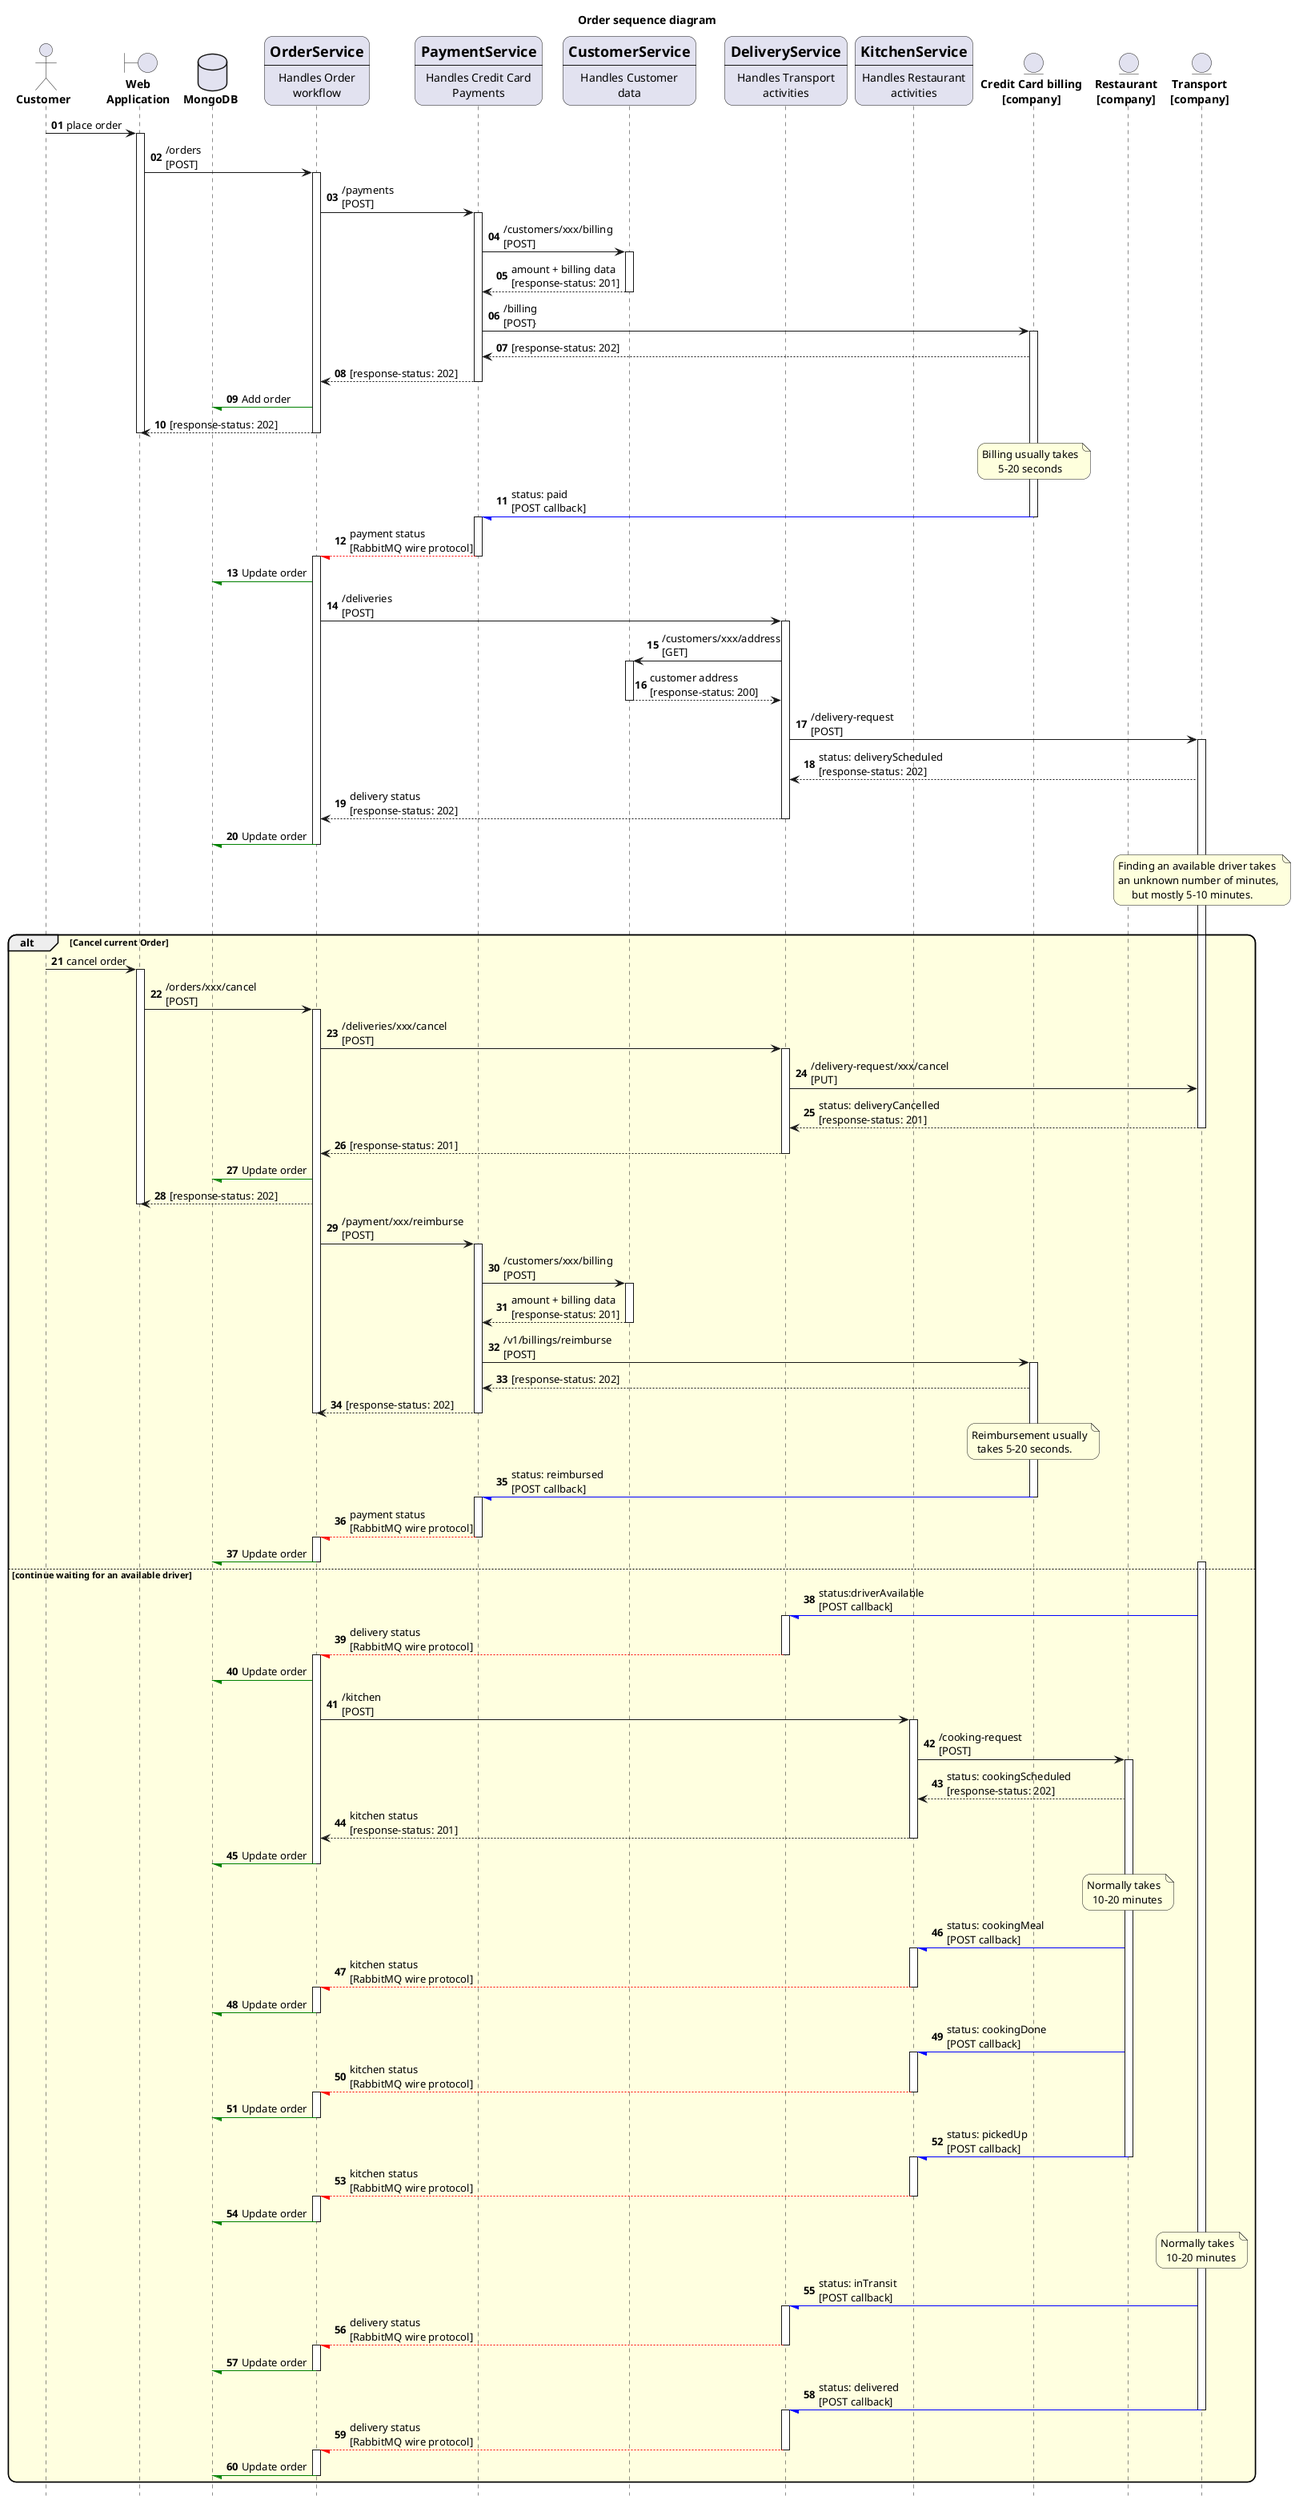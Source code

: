 @startuml

' documentation: https://plantuml.com/sequence-diagram

title Order sequence diagram

hide footbox
autonumber "<B>00"
skinparam roundcorner 20

actor "<B>Customer" as CUST

boundary "<B>Web\n<B>Application</B>" as WEB

database "<B>MongoDB</B>" as DB

participant OS [
    =OrderService
    ----
    Handles Order
    workflow
]

participant PS [
    =PaymentService
    ----
    Handles Credit Card
    Payments
]

participant CS [
    =CustomerService
    ----
    Handles Customer
    data
]

participant DS [
    =DeliveryService
    ----
    Handles Transport
    activities
]

participant KS [
    =KitchenService
    ----
    Handles Restaurant
    activities
]

entity "<B>Credit Card billing\n<B>[company]</B>" as CARD
entity "<B>Restaurant\n<B>[company]</B>" as CHEF
entity "<B>Transport\n<B>[company]</B>" as DELIVERY

CUST -> WEB: place order
activate WEB
WEB -> OS: /orders\n[POST]
activate OS
OS -> PS: /payments\n[POST]
activate PS
PS -> CS: /customers/xxx/billing\n[POST]
activate CS
CS --> PS: amount + billing data\n[response-status: 201]
deactivate CS
PS -> CARD: /billing\n[POST}
activate CARD
CARD --> PS: [response-status: 202]
PS --> OS: [response-status: 202]
deactivate PS
OS -[#green]/ DB: Add order
OS --> WEB: [response-status: 202]
deactivate OS
deactivate WEB

note over CARD
Billing usually takes
      5-20 seconds
end note

CARD -[#blue]/ PS: status: paid\n[POST callback]
deactivate CARD
activate PS
PS --[#red]/ OS: payment status\n[RabbitMQ wire protocol]
deactivate PS
activate OS
OS -[#green]/ DB: Update order
OS -> DS: /deliveries\n[POST]
activate DS
DS -> CS: /customers/xxx/address\n[GET]
activate CS
CS --> DS: customer address\n[response-status: 200]
deactivate CS
DS -> DELIVERY: /delivery-request\n[POST]
activate DELIVERY
DELIVERY --> DS: status: deliveryScheduled\n[response-status: 202]
DS --> OS: delivery status\n[response-status: 202]
deactivate DS
OS -[#green]/ DB: Update order
deactivate OS

note over DELIVERY
Finding an available driver takes
an unknown number of minutes,
     but mostly 5-10 minutes.
end note

|||

alt #LightYellow Cancel current Order
    CUST -> WEB: cancel order
    activate WEB
    WEB -> OS: /orders/xxx/cancel\n[POST]
    activate OS
    OS -> DS: /deliveries/xxx/cancel\n[POST]
    activate DS
    DS -> DELIVERY: /delivery-request/xxx/cancel\n[PUT]
    DELIVERY --> DS: status: deliveryCancelled\n[response-status: 201]
    deactivate DELIVERY
    DS --> OS: [response-status: 201]
    deactivate DS
    OS -[#green]/ DB: Update order
    OS --> WEB: [response-status: 202]
    deactivate WEB

    OS -> PS: /payment/xxx/reimburse\n[POST]
    activate PS
    PS -> CS: /customers/xxx/billing\n[POST]
    activate CS
    CS --> PS: amount + billing data\n[response-status: 201]
    deactivate CS
    PS -> CARD: /v1/billings/reimburse\n[POST]
    activate CARD
    CARD --> PS: [response-status: 202]
    PS --> OS: [response-status: 202]
    deactivate PS
    deactivate OS

    note over CARD
    Reimbursement usually
      takes 5-20 seconds.
    end note

    CARD -[#blue]/ PS: status: reimbursed\n[POST callback]
    deactivate CARD
    activate PS
    PS --[#red]/ OS: payment status\n[RabbitMQ wire protocol]
    deactivate PS
    activate OS

    OS -[#green]/ DB: Update order
    deactivate OS

else continue waiting for an available driver
    activate DELIVERY
    DELIVERY -[#blue]/ DS: status:driverAvailable\n[POST callback]
    activate DS
    DS --[#red]/ OS: delivery status\n[RabbitMQ wire protocol]
    deactivate DS
    activate OS
    OS -[#green]/ DB: Update order
    OS -> KS: /kitchen\n[POST]
    activate KS
    KS -> CHEF: /cooking-request\n[POST]
    activate CHEF
    CHEF --> KS: status: cookingScheduled\n[response-status: 202]
    KS --> OS: kitchen status\n[response-status: 201]
    deactivate KS
    OS -[#green]/ DB: Update order
    deactivate OS

    note over CHEF
    Normally takes
      10-20 minutes
    end note

    CHEF -[#blue]/ KS: status: cookingMeal\n[POST callback]
    activate KS
    KS --[#red]/ OS: kitchen status\n[RabbitMQ wire protocol]
    deactivate KS
    activate OS
    OS -[#green]/ DB: Update order
    deactivate OS

    CHEF -[#blue]/ KS: status: cookingDone\n[POST callback]
    activate KS
    KS --[#red]/ OS: kitchen status\n[RabbitMQ wire protocol]
    deactivate KS
    activate OS
    OS -[#green]/ DB: Update order
    deactivate OS

    CHEF -[#blue]/ KS: status: pickedUp\n[POST callback]
    deactivate CHEF
    activate KS
    KS --[#red]/ OS: kitchen status\n[RabbitMQ wire protocol]
    deactivate KS
    activate OS
    OS -[#green]/ DB: Update order
    deactivate OS

    note over DELIVERY
    Normally takes
      10-20 minutes
    end note

    DELIVERY -[#blue]/ DS: status: inTransit\n[POST callback]
    activate DS
    DS --[#red]/ OS: delivery status\n[RabbitMQ wire protocol]
    deactivate DS
    activate OS
    OS -[#green]/ DB: Update order
    deactivate OS

    DELIVERY -[#blue]/ DS: status: delivered\n[POST callback]
    deactivate DELIVERY
    activate DS
    DS --[#red]/ OS: delivery status\n[RabbitMQ wire protocol]
    deactivate DS
    activate OS
    OS -[#green]/ DB: Update order
    deactivate OS
end

@enduml
